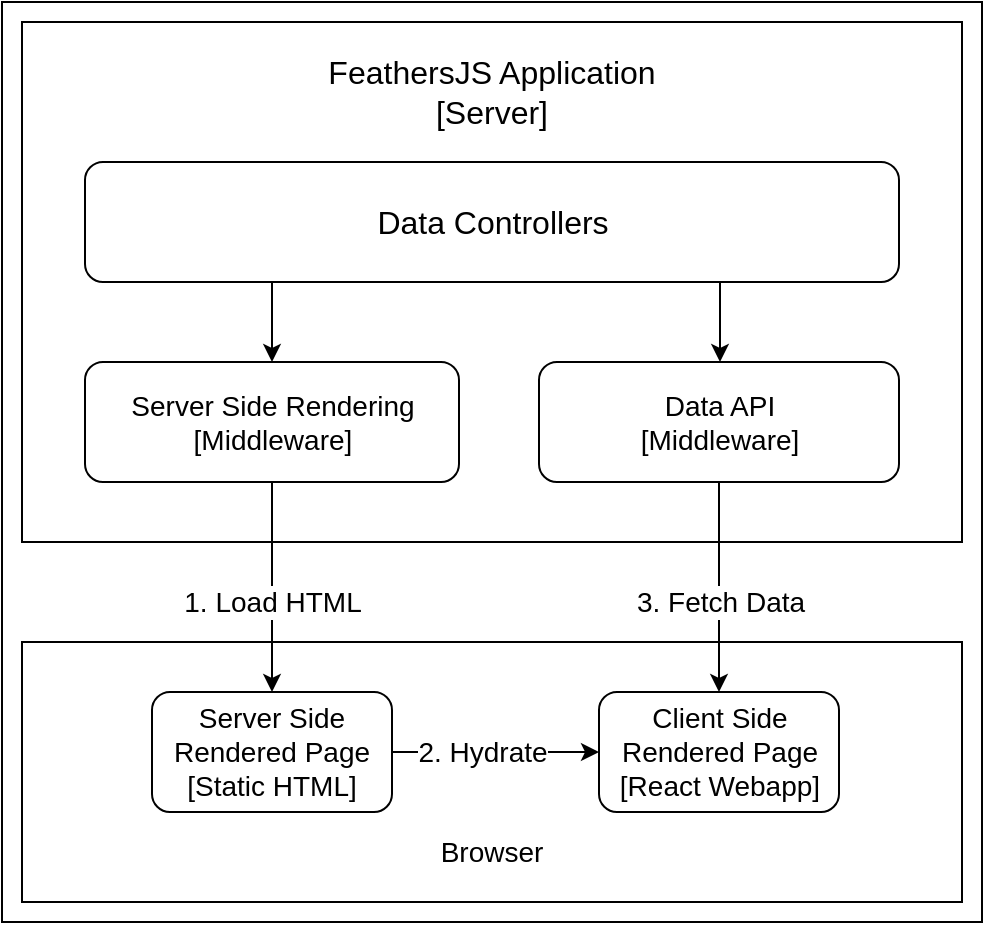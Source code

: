 <mxfile version="18.0.1" type="device"><diagram id="cPbmxWU8tACsAO65Anr8" name="Page-1"><mxGraphModel dx="632" dy="501" grid="1" gridSize="10" guides="1" tooltips="1" connect="1" arrows="1" fold="1" page="1" pageScale="1" pageWidth="1100" pageHeight="850" math="0" shadow="0"><root><mxCell id="0"/><mxCell id="1" parent="0"/><mxCell id="rpB8HQJ7AKrVA34XBJ1V-1" value="" style="rounded=0;whiteSpace=wrap;html=1;fontSize=14;" vertex="1" parent="1"><mxGeometry x="320" y="60" width="490" height="460" as="geometry"/></mxCell><mxCell id="S_48hq6aeYlZt4YJvm0S-11" value="" style="rounded=0;whiteSpace=wrap;html=1;fontSize=14;" parent="1" vertex="1"><mxGeometry x="330" y="380" width="470" height="130" as="geometry"/></mxCell><mxCell id="S_48hq6aeYlZt4YJvm0S-10" value="" style="rounded=0;whiteSpace=wrap;html=1;fontSize=14;" parent="1" vertex="1"><mxGeometry x="330" y="70" width="470" height="260" as="geometry"/></mxCell><mxCell id="S_48hq6aeYlZt4YJvm0S-2" value="FeathersJS Application&lt;br&gt;[Server]" style="text;html=1;strokeColor=none;fillColor=none;align=center;verticalAlign=middle;whiteSpace=wrap;rounded=0;fontSize=16;" parent="1" vertex="1"><mxGeometry x="411.25" y="90" width="307.5" height="30" as="geometry"/></mxCell><mxCell id="S_48hq6aeYlZt4YJvm0S-7" style="edgeStyle=orthogonalEdgeStyle;rounded=0;orthogonalLoop=1;jettySize=auto;html=1;entryX=0.5;entryY=0;entryDx=0;entryDy=0;fontSize=16;" parent="1" source="S_48hq6aeYlZt4YJvm0S-3" target="S_48hq6aeYlZt4YJvm0S-4" edge="1"><mxGeometry relative="1" as="geometry"><Array as="points"><mxPoint x="455" y="220"/><mxPoint x="455" y="220"/></Array></mxGeometry></mxCell><mxCell id="S_48hq6aeYlZt4YJvm0S-9" style="edgeStyle=orthogonalEdgeStyle;rounded=0;orthogonalLoop=1;jettySize=auto;html=1;fontSize=14;" parent="1" source="S_48hq6aeYlZt4YJvm0S-3" target="S_48hq6aeYlZt4YJvm0S-5" edge="1"><mxGeometry relative="1" as="geometry"><Array as="points"><mxPoint x="679" y="210"/><mxPoint x="679" y="210"/></Array></mxGeometry></mxCell><mxCell id="S_48hq6aeYlZt4YJvm0S-3" value="Data Controllers" style="rounded=1;whiteSpace=wrap;html=1;fontSize=16;" parent="1" vertex="1"><mxGeometry x="361.5" y="140" width="407" height="60" as="geometry"/></mxCell><mxCell id="S_48hq6aeYlZt4YJvm0S-15" style="edgeStyle=orthogonalEdgeStyle;rounded=0;orthogonalLoop=1;jettySize=auto;html=1;entryX=0.5;entryY=0;entryDx=0;entryDy=0;fontSize=14;" parent="1" source="S_48hq6aeYlZt4YJvm0S-4" target="S_48hq6aeYlZt4YJvm0S-13" edge="1"><mxGeometry relative="1" as="geometry"/></mxCell><mxCell id="S_48hq6aeYlZt4YJvm0S-22" value="1. Load HTML" style="edgeLabel;html=1;align=center;verticalAlign=middle;resizable=0;points=[];fontSize=14;" parent="S_48hq6aeYlZt4YJvm0S-15" vertex="1" connectable="0"><mxGeometry x="-0.043" y="1" relative="1" as="geometry"><mxPoint x="-1" y="10" as="offset"/></mxGeometry></mxCell><mxCell id="S_48hq6aeYlZt4YJvm0S-4" value="Server Side Rendering&lt;br&gt;[Middleware]" style="rounded=1;whiteSpace=wrap;html=1;fontSize=14;" parent="1" vertex="1"><mxGeometry x="361.5" y="240" width="187" height="60" as="geometry"/></mxCell><mxCell id="S_48hq6aeYlZt4YJvm0S-18" value="" style="edgeStyle=orthogonalEdgeStyle;rounded=0;orthogonalLoop=1;jettySize=auto;html=1;fontSize=14;" parent="1" source="S_48hq6aeYlZt4YJvm0S-5" target="S_48hq6aeYlZt4YJvm0S-17" edge="1"><mxGeometry relative="1" as="geometry"/></mxCell><mxCell id="S_48hq6aeYlZt4YJvm0S-20" value="3. Fetch Data" style="edgeLabel;html=1;align=center;verticalAlign=middle;resizable=0;points=[];fontSize=14;" parent="S_48hq6aeYlZt4YJvm0S-18" vertex="1" connectable="0"><mxGeometry x="0.012" relative="1" as="geometry"><mxPoint y="7" as="offset"/></mxGeometry></mxCell><mxCell id="S_48hq6aeYlZt4YJvm0S-5" value="Data API&lt;br&gt;[Middleware]" style="rounded=1;whiteSpace=wrap;html=1;fontSize=14;" parent="1" vertex="1"><mxGeometry x="588.5" y="240" width="180" height="60" as="geometry"/></mxCell><mxCell id="S_48hq6aeYlZt4YJvm0S-12" value="Browser" style="text;html=1;strokeColor=none;fillColor=none;align=center;verticalAlign=middle;whiteSpace=wrap;rounded=0;fontSize=14;" parent="1" vertex="1"><mxGeometry x="535" y="470" width="60" height="30" as="geometry"/></mxCell><mxCell id="S_48hq6aeYlZt4YJvm0S-19" value="&lt;font style=&quot;font-size: 14px;&quot;&gt;2. Hydrate&lt;br style=&quot;font-size: 14px;&quot;&gt;&lt;/font&gt;" style="edgeStyle=orthogonalEdgeStyle;rounded=0;orthogonalLoop=1;jettySize=auto;html=1;fontSize=14;" parent="1" source="S_48hq6aeYlZt4YJvm0S-13" target="S_48hq6aeYlZt4YJvm0S-17" edge="1"><mxGeometry x="-0.13" relative="1" as="geometry"><mxPoint as="offset"/></mxGeometry></mxCell><mxCell id="S_48hq6aeYlZt4YJvm0S-13" value="Server Side Rendered Page&lt;br&gt;[Static HTML]" style="rounded=1;whiteSpace=wrap;html=1;fontSize=14;" parent="1" vertex="1"><mxGeometry x="395" y="405" width="120" height="60" as="geometry"/></mxCell><mxCell id="S_48hq6aeYlZt4YJvm0S-17" value="Client Side Rendered Page&lt;br&gt;[React Webapp]" style="whiteSpace=wrap;html=1;fontSize=14;rounded=1;" parent="1" vertex="1"><mxGeometry x="618.5" y="405" width="120" height="60" as="geometry"/></mxCell></root></mxGraphModel></diagram></mxfile>